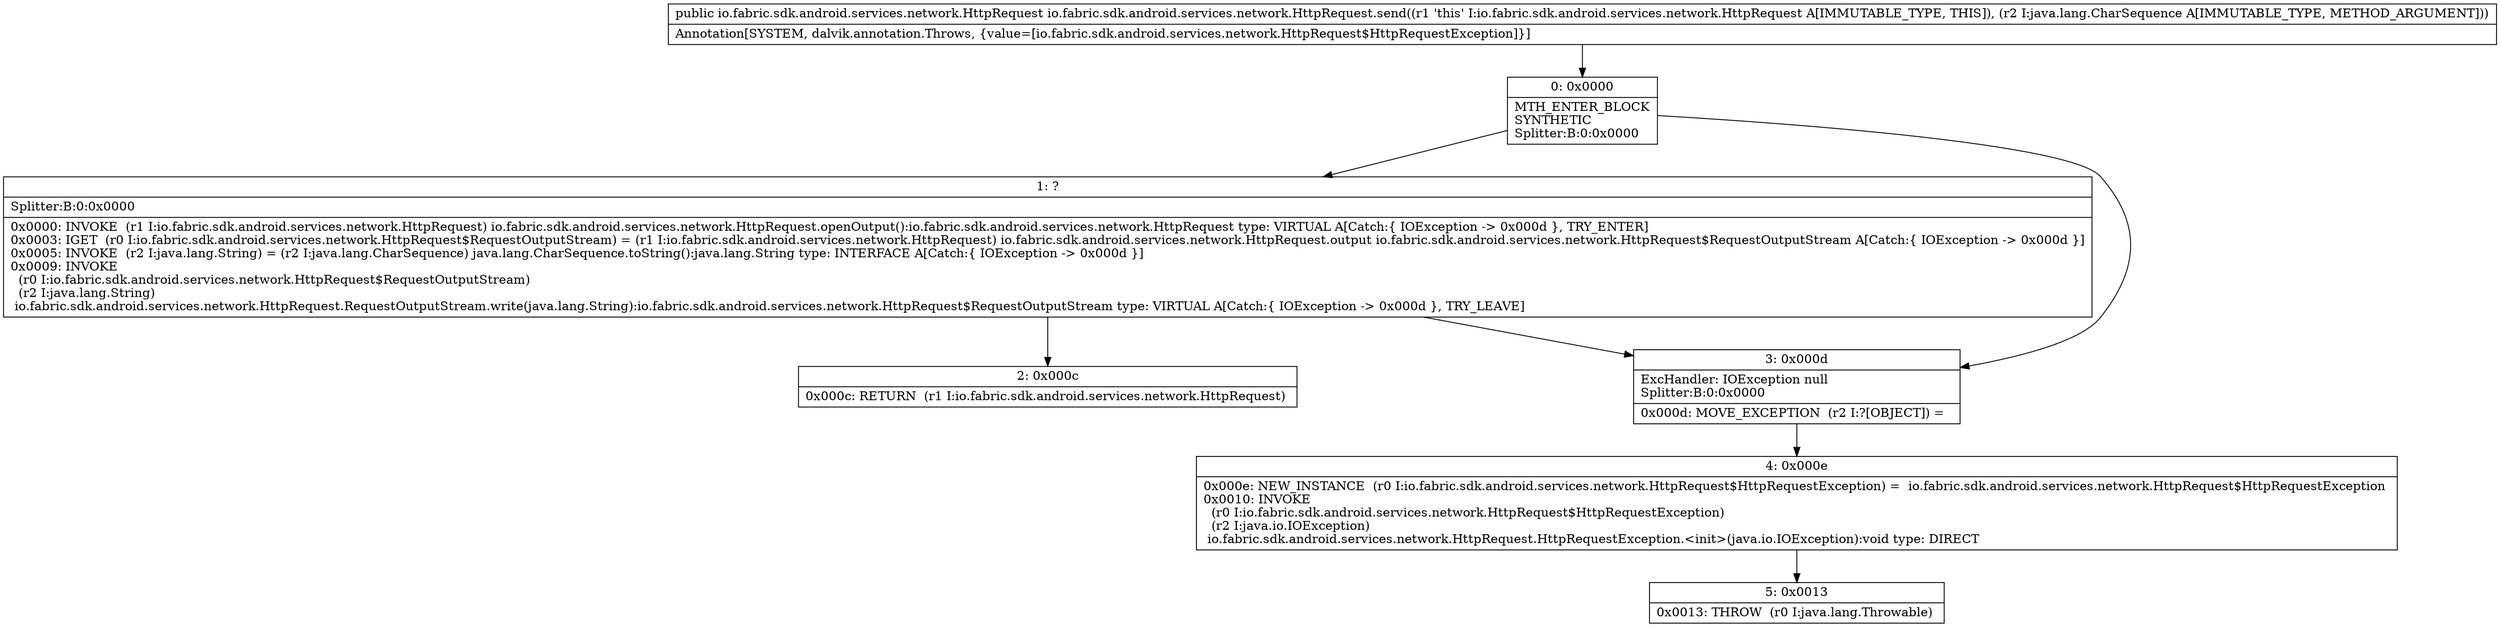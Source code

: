 digraph "CFG forio.fabric.sdk.android.services.network.HttpRequest.send(Ljava\/lang\/CharSequence;)Lio\/fabric\/sdk\/android\/services\/network\/HttpRequest;" {
Node_0 [shape=record,label="{0\:\ 0x0000|MTH_ENTER_BLOCK\lSYNTHETIC\lSplitter:B:0:0x0000\l}"];
Node_1 [shape=record,label="{1\:\ ?|Splitter:B:0:0x0000\l|0x0000: INVOKE  (r1 I:io.fabric.sdk.android.services.network.HttpRequest) io.fabric.sdk.android.services.network.HttpRequest.openOutput():io.fabric.sdk.android.services.network.HttpRequest type: VIRTUAL A[Catch:\{ IOException \-\> 0x000d \}, TRY_ENTER]\l0x0003: IGET  (r0 I:io.fabric.sdk.android.services.network.HttpRequest$RequestOutputStream) = (r1 I:io.fabric.sdk.android.services.network.HttpRequest) io.fabric.sdk.android.services.network.HttpRequest.output io.fabric.sdk.android.services.network.HttpRequest$RequestOutputStream A[Catch:\{ IOException \-\> 0x000d \}]\l0x0005: INVOKE  (r2 I:java.lang.String) = (r2 I:java.lang.CharSequence) java.lang.CharSequence.toString():java.lang.String type: INTERFACE A[Catch:\{ IOException \-\> 0x000d \}]\l0x0009: INVOKE  \l  (r0 I:io.fabric.sdk.android.services.network.HttpRequest$RequestOutputStream)\l  (r2 I:java.lang.String)\l io.fabric.sdk.android.services.network.HttpRequest.RequestOutputStream.write(java.lang.String):io.fabric.sdk.android.services.network.HttpRequest$RequestOutputStream type: VIRTUAL A[Catch:\{ IOException \-\> 0x000d \}, TRY_LEAVE]\l}"];
Node_2 [shape=record,label="{2\:\ 0x000c|0x000c: RETURN  (r1 I:io.fabric.sdk.android.services.network.HttpRequest) \l}"];
Node_3 [shape=record,label="{3\:\ 0x000d|ExcHandler: IOException null\lSplitter:B:0:0x0000\l|0x000d: MOVE_EXCEPTION  (r2 I:?[OBJECT]) =  \l}"];
Node_4 [shape=record,label="{4\:\ 0x000e|0x000e: NEW_INSTANCE  (r0 I:io.fabric.sdk.android.services.network.HttpRequest$HttpRequestException) =  io.fabric.sdk.android.services.network.HttpRequest$HttpRequestException \l0x0010: INVOKE  \l  (r0 I:io.fabric.sdk.android.services.network.HttpRequest$HttpRequestException)\l  (r2 I:java.io.IOException)\l io.fabric.sdk.android.services.network.HttpRequest.HttpRequestException.\<init\>(java.io.IOException):void type: DIRECT \l}"];
Node_5 [shape=record,label="{5\:\ 0x0013|0x0013: THROW  (r0 I:java.lang.Throwable) \l}"];
MethodNode[shape=record,label="{public io.fabric.sdk.android.services.network.HttpRequest io.fabric.sdk.android.services.network.HttpRequest.send((r1 'this' I:io.fabric.sdk.android.services.network.HttpRequest A[IMMUTABLE_TYPE, THIS]), (r2 I:java.lang.CharSequence A[IMMUTABLE_TYPE, METHOD_ARGUMENT]))  | Annotation[SYSTEM, dalvik.annotation.Throws, \{value=[io.fabric.sdk.android.services.network.HttpRequest$HttpRequestException]\}]\l}"];
MethodNode -> Node_0;
Node_0 -> Node_1;
Node_0 -> Node_3;
Node_1 -> Node_2;
Node_1 -> Node_3;
Node_3 -> Node_4;
Node_4 -> Node_5;
}

